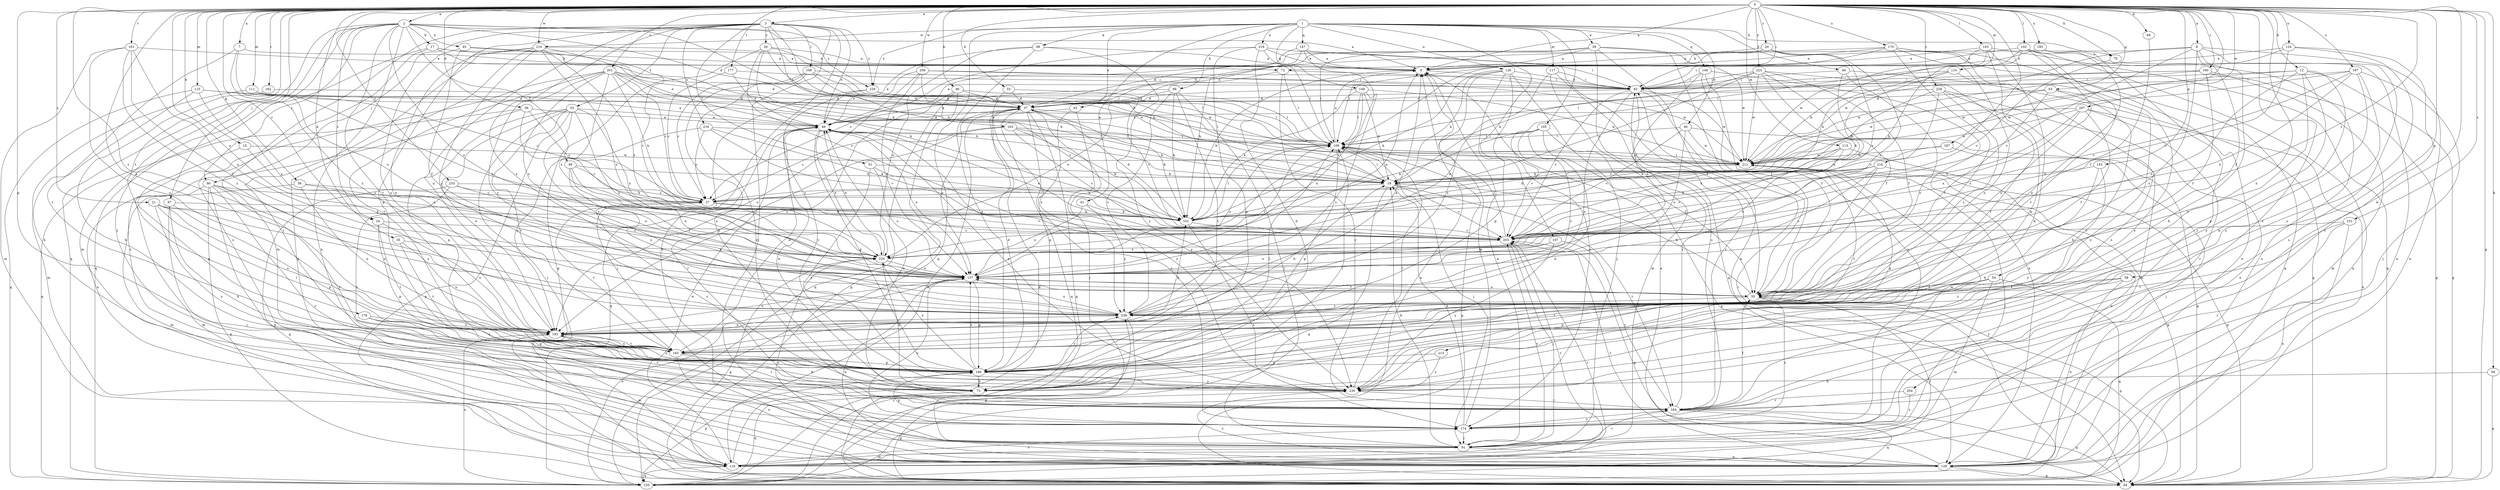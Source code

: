 strict digraph  {
0;
1;
2;
3;
7;
8;
9;
12;
15;
17;
18;
20;
21;
24;
26;
27;
33;
35;
36;
37;
39;
40;
41;
43;
45;
46;
48;
49;
51;
53;
54;
55;
56;
58;
63;
64;
69;
70;
72;
73;
82;
87;
90;
91;
94;
96;
98;
99;
101;
102;
103;
105;
107;
108;
109;
110;
111;
113;
115;
117;
118;
124;
126;
128;
137;
143;
146;
147;
148;
149;
155;
160;
161;
162;
163;
164;
167;
170;
174;
177;
178;
183;
185;
187;
193;
201;
203;
204;
207;
208;
210;
211;
213;
216;
218;
219;
220;
223;
228;
229;
230;
231;
233;
239;
0 -> 2  [label=a];
0 -> 3  [label=a];
0 -> 7  [label=a];
0 -> 8  [label=a];
0 -> 9  [label=a];
0 -> 12  [label=b];
0 -> 15  [label=b];
0 -> 20  [label=c];
0 -> 21  [label=c];
0 -> 24  [label=c];
0 -> 33  [label=d];
0 -> 35  [label=d];
0 -> 36  [label=d];
0 -> 56  [label=g];
0 -> 58  [label=g];
0 -> 63  [label=g];
0 -> 64  [label=g];
0 -> 69  [label=h];
0 -> 70  [label=h];
0 -> 82  [label=i];
0 -> 87  [label=j];
0 -> 94  [label=k];
0 -> 96  [label=k];
0 -> 102  [label=l];
0 -> 103  [label=l];
0 -> 110  [label=m];
0 -> 111  [label=m];
0 -> 113  [label=m];
0 -> 115  [label=m];
0 -> 124  [label=n];
0 -> 137  [label=o];
0 -> 143  [label=p];
0 -> 146  [label=p];
0 -> 160  [label=r];
0 -> 161  [label=r];
0 -> 162  [label=r];
0 -> 167  [label=s];
0 -> 170  [label=s];
0 -> 174  [label=s];
0 -> 177  [label=t];
0 -> 178  [label=t];
0 -> 185  [label=u];
0 -> 187  [label=u];
0 -> 193  [label=u];
0 -> 201  [label=v];
0 -> 203  [label=v];
0 -> 204  [label=w];
0 -> 207  [label=w];
0 -> 208  [label=w];
0 -> 210  [label=w];
0 -> 213  [label=x];
0 -> 216  [label=x];
0 -> 223  [label=y];
0 -> 228  [label=y];
0 -> 231  [label=z];
0 -> 233  [label=z];
0 -> 239  [label=z];
1 -> 39  [label=e];
1 -> 40  [label=e];
1 -> 41  [label=e];
1 -> 43  [label=e];
1 -> 48  [label=f];
1 -> 70  [label=h];
1 -> 98  [label=k];
1 -> 99  [label=k];
1 -> 105  [label=l];
1 -> 107  [label=l];
1 -> 117  [label=m];
1 -> 126  [label=n];
1 -> 147  [label=q];
1 -> 148  [label=q];
1 -> 149  [label=q];
1 -> 155  [label=q];
1 -> 210  [label=w];
1 -> 218  [label=x];
1 -> 229  [label=y];
2 -> 9  [label=a];
2 -> 17  [label=b];
2 -> 24  [label=c];
2 -> 37  [label=d];
2 -> 45  [label=e];
2 -> 49  [label=f];
2 -> 90  [label=j];
2 -> 118  [label=m];
2 -> 128  [label=n];
2 -> 137  [label=o];
2 -> 155  [label=q];
2 -> 174  [label=s];
2 -> 183  [label=t];
2 -> 211  [label=w];
2 -> 229  [label=y];
3 -> 18  [label=b];
3 -> 26  [label=c];
3 -> 46  [label=e];
3 -> 51  [label=f];
3 -> 53  [label=f];
3 -> 90  [label=j];
3 -> 91  [label=j];
3 -> 108  [label=l];
3 -> 118  [label=m];
3 -> 128  [label=n];
3 -> 146  [label=p];
3 -> 163  [label=r];
3 -> 193  [label=u];
3 -> 219  [label=x];
3 -> 229  [label=y];
3 -> 239  [label=z];
7 -> 72  [label=h];
7 -> 137  [label=o];
7 -> 183  [label=t];
7 -> 239  [label=z];
8 -> 54  [label=f];
8 -> 72  [label=h];
8 -> 73  [label=h];
8 -> 128  [label=n];
8 -> 174  [label=s];
8 -> 203  [label=v];
8 -> 211  [label=w];
8 -> 239  [label=z];
9 -> 82  [label=i];
9 -> 101  [label=k];
12 -> 64  [label=g];
12 -> 82  [label=i];
12 -> 137  [label=o];
12 -> 146  [label=p];
12 -> 183  [label=t];
12 -> 211  [label=w];
12 -> 230  [label=y];
15 -> 146  [label=p];
15 -> 211  [label=w];
15 -> 220  [label=x];
17 -> 9  [label=a];
17 -> 18  [label=b];
17 -> 46  [label=e];
17 -> 155  [label=q];
17 -> 174  [label=s];
18 -> 27  [label=c];
18 -> 109  [label=l];
18 -> 155  [label=q];
18 -> 164  [label=r];
18 -> 203  [label=v];
20 -> 9  [label=a];
20 -> 37  [label=d];
20 -> 109  [label=l];
20 -> 155  [label=q];
20 -> 203  [label=v];
20 -> 220  [label=x];
21 -> 101  [label=k];
21 -> 183  [label=t];
21 -> 193  [label=u];
21 -> 230  [label=y];
21 -> 239  [label=z];
24 -> 146  [label=p];
24 -> 183  [label=t];
24 -> 193  [label=u];
24 -> 203  [label=v];
26 -> 9  [label=a];
26 -> 18  [label=b];
26 -> 64  [label=g];
26 -> 101  [label=k];
26 -> 109  [label=l];
26 -> 203  [label=v];
27 -> 101  [label=k];
27 -> 183  [label=t];
27 -> 203  [label=v];
33 -> 37  [label=d];
33 -> 203  [label=v];
33 -> 239  [label=z];
35 -> 183  [label=t];
35 -> 193  [label=u];
35 -> 220  [label=x];
36 -> 27  [label=c];
36 -> 46  [label=e];
36 -> 128  [label=n];
36 -> 155  [label=q];
36 -> 203  [label=v];
37 -> 46  [label=e];
37 -> 64  [label=g];
37 -> 101  [label=k];
37 -> 109  [label=l];
37 -> 118  [label=m];
37 -> 137  [label=o];
37 -> 155  [label=q];
37 -> 174  [label=s];
37 -> 230  [label=y];
39 -> 9  [label=a];
39 -> 46  [label=e];
39 -> 55  [label=f];
39 -> 109  [label=l];
39 -> 128  [label=n];
39 -> 174  [label=s];
39 -> 211  [label=w];
40 -> 64  [label=g];
40 -> 109  [label=l];
40 -> 137  [label=o];
40 -> 203  [label=v];
40 -> 211  [label=w];
41 -> 101  [label=k];
41 -> 137  [label=o];
41 -> 239  [label=z];
43 -> 46  [label=e];
43 -> 91  [label=j];
43 -> 146  [label=p];
45 -> 9  [label=a];
45 -> 18  [label=b];
45 -> 55  [label=f];
45 -> 193  [label=u];
46 -> 109  [label=l];
46 -> 137  [label=o];
46 -> 146  [label=p];
46 -> 155  [label=q];
46 -> 220  [label=x];
46 -> 230  [label=y];
48 -> 55  [label=f];
48 -> 64  [label=g];
48 -> 82  [label=i];
48 -> 239  [label=z];
49 -> 18  [label=b];
49 -> 55  [label=f];
49 -> 101  [label=k];
49 -> 137  [label=o];
49 -> 239  [label=z];
51 -> 18  [label=b];
51 -> 101  [label=k];
51 -> 137  [label=o];
51 -> 230  [label=y];
53 -> 46  [label=e];
53 -> 64  [label=g];
53 -> 91  [label=j];
53 -> 137  [label=o];
53 -> 146  [label=p];
53 -> 183  [label=t];
53 -> 193  [label=u];
53 -> 220  [label=x];
53 -> 239  [label=z];
54 -> 55  [label=f];
54 -> 118  [label=m];
54 -> 146  [label=p];
54 -> 155  [label=q];
54 -> 183  [label=t];
55 -> 18  [label=b];
55 -> 64  [label=g];
55 -> 137  [label=o];
55 -> 174  [label=s];
55 -> 239  [label=z];
56 -> 27  [label=c];
56 -> 118  [label=m];
56 -> 193  [label=u];
56 -> 220  [label=x];
58 -> 55  [label=f];
58 -> 128  [label=n];
58 -> 230  [label=y];
58 -> 239  [label=z];
63 -> 37  [label=d];
63 -> 55  [label=f];
63 -> 73  [label=h];
63 -> 211  [label=w];
63 -> 230  [label=y];
69 -> 55  [label=f];
70 -> 128  [label=n];
70 -> 203  [label=v];
72 -> 82  [label=i];
72 -> 109  [label=l];
72 -> 164  [label=r];
72 -> 220  [label=x];
73 -> 27  [label=c];
73 -> 46  [label=e];
73 -> 109  [label=l];
73 -> 155  [label=q];
82 -> 37  [label=d];
82 -> 55  [label=f];
82 -> 164  [label=r];
82 -> 193  [label=u];
82 -> 203  [label=v];
82 -> 211  [label=w];
87 -> 73  [label=h];
87 -> 91  [label=j];
87 -> 101  [label=k];
87 -> 146  [label=p];
90 -> 27  [label=c];
90 -> 64  [label=g];
90 -> 118  [label=m];
90 -> 128  [label=n];
90 -> 174  [label=s];
90 -> 193  [label=u];
90 -> 230  [label=y];
91 -> 9  [label=a];
91 -> 18  [label=b];
91 -> 118  [label=m];
91 -> 128  [label=n];
91 -> 164  [label=r];
91 -> 203  [label=v];
94 -> 64  [label=g];
94 -> 73  [label=h];
96 -> 37  [label=d];
96 -> 64  [label=g];
96 -> 109  [label=l];
96 -> 155  [label=q];
96 -> 193  [label=u];
98 -> 9  [label=a];
98 -> 46  [label=e];
98 -> 146  [label=p];
98 -> 220  [label=x];
98 -> 230  [label=y];
99 -> 37  [label=d];
99 -> 46  [label=e];
99 -> 91  [label=j];
99 -> 101  [label=k];
99 -> 183  [label=t];
99 -> 239  [label=z];
101 -> 37  [label=d];
101 -> 109  [label=l];
101 -> 174  [label=s];
101 -> 203  [label=v];
102 -> 9  [label=a];
102 -> 18  [label=b];
102 -> 128  [label=n];
102 -> 155  [label=q];
102 -> 183  [label=t];
102 -> 193  [label=u];
102 -> 211  [label=w];
103 -> 9  [label=a];
103 -> 64  [label=g];
103 -> 73  [label=h];
103 -> 82  [label=i];
103 -> 101  [label=k];
103 -> 146  [label=p];
105 -> 55  [label=f];
105 -> 64  [label=g];
105 -> 73  [label=h];
105 -> 101  [label=k];
105 -> 109  [label=l];
105 -> 203  [label=v];
105 -> 239  [label=z];
107 -> 137  [label=o];
107 -> 164  [label=r];
107 -> 220  [label=x];
107 -> 230  [label=y];
108 -> 27  [label=c];
108 -> 73  [label=h];
108 -> 82  [label=i];
108 -> 109  [label=l];
108 -> 164  [label=r];
108 -> 211  [label=w];
109 -> 9  [label=a];
109 -> 64  [label=g];
109 -> 91  [label=j];
109 -> 137  [label=o];
109 -> 146  [label=p];
109 -> 211  [label=w];
110 -> 18  [label=b];
110 -> 27  [label=c];
110 -> 82  [label=i];
110 -> 230  [label=y];
111 -> 27  [label=c];
111 -> 37  [label=d];
111 -> 46  [label=e];
111 -> 118  [label=m];
111 -> 220  [label=x];
113 -> 27  [label=c];
113 -> 101  [label=k];
113 -> 128  [label=n];
113 -> 137  [label=o];
113 -> 211  [label=w];
115 -> 18  [label=b];
115 -> 37  [label=d];
115 -> 73  [label=h];
115 -> 155  [label=q];
115 -> 220  [label=x];
117 -> 64  [label=g];
117 -> 82  [label=i];
117 -> 118  [label=m];
117 -> 137  [label=o];
118 -> 37  [label=d];
118 -> 46  [label=e];
118 -> 55  [label=f];
118 -> 155  [label=q];
118 -> 174  [label=s];
118 -> 203  [label=v];
124 -> 9  [label=a];
124 -> 109  [label=l];
124 -> 164  [label=r];
124 -> 203  [label=v];
124 -> 230  [label=y];
126 -> 18  [label=b];
126 -> 82  [label=i];
126 -> 91  [label=j];
126 -> 101  [label=k];
126 -> 146  [label=p];
126 -> 174  [label=s];
126 -> 239  [label=z];
128 -> 9  [label=a];
128 -> 64  [label=g];
128 -> 203  [label=v];
128 -> 220  [label=x];
128 -> 230  [label=y];
137 -> 55  [label=f];
137 -> 109  [label=l];
137 -> 128  [label=n];
137 -> 146  [label=p];
137 -> 193  [label=u];
143 -> 18  [label=b];
143 -> 73  [label=h];
143 -> 230  [label=y];
146 -> 37  [label=d];
146 -> 73  [label=h];
146 -> 109  [label=l];
146 -> 137  [label=o];
146 -> 193  [label=u];
146 -> 220  [label=x];
146 -> 230  [label=y];
146 -> 239  [label=z];
147 -> 9  [label=a];
147 -> 37  [label=d];
147 -> 55  [label=f];
147 -> 101  [label=k];
147 -> 220  [label=x];
148 -> 55  [label=f];
148 -> 82  [label=i];
148 -> 128  [label=n];
148 -> 137  [label=o];
148 -> 174  [label=s];
149 -> 18  [label=b];
149 -> 37  [label=d];
149 -> 101  [label=k];
149 -> 109  [label=l];
149 -> 137  [label=o];
149 -> 211  [label=w];
149 -> 239  [label=z];
155 -> 9  [label=a];
155 -> 82  [label=i];
155 -> 137  [label=o];
155 -> 146  [label=p];
155 -> 193  [label=u];
155 -> 203  [label=v];
155 -> 239  [label=z];
160 -> 55  [label=f];
160 -> 64  [label=g];
160 -> 82  [label=i];
160 -> 109  [label=l];
160 -> 118  [label=m];
160 -> 211  [label=w];
161 -> 9  [label=a];
161 -> 55  [label=f];
161 -> 118  [label=m];
161 -> 137  [label=o];
161 -> 193  [label=u];
161 -> 239  [label=z];
162 -> 37  [label=d];
162 -> 73  [label=h];
163 -> 18  [label=b];
163 -> 27  [label=c];
163 -> 101  [label=k];
163 -> 109  [label=l];
163 -> 164  [label=r];
163 -> 203  [label=v];
164 -> 46  [label=e];
164 -> 55  [label=f];
164 -> 64  [label=g];
164 -> 82  [label=i];
164 -> 155  [label=q];
164 -> 174  [label=s];
164 -> 211  [label=w];
167 -> 73  [label=h];
167 -> 82  [label=i];
167 -> 91  [label=j];
167 -> 203  [label=v];
167 -> 211  [label=w];
167 -> 220  [label=x];
167 -> 230  [label=y];
170 -> 9  [label=a];
170 -> 37  [label=d];
170 -> 109  [label=l];
170 -> 128  [label=n];
170 -> 174  [label=s];
170 -> 193  [label=u];
170 -> 239  [label=z];
174 -> 9  [label=a];
174 -> 18  [label=b];
174 -> 91  [label=j];
174 -> 137  [label=o];
174 -> 146  [label=p];
177 -> 27  [label=c];
177 -> 46  [label=e];
177 -> 82  [label=i];
178 -> 146  [label=p];
178 -> 164  [label=r];
178 -> 183  [label=t];
178 -> 193  [label=u];
183 -> 46  [label=e];
183 -> 73  [label=h];
183 -> 128  [label=n];
183 -> 146  [label=p];
183 -> 193  [label=u];
185 -> 9  [label=a];
185 -> 164  [label=r];
185 -> 193  [label=u];
187 -> 91  [label=j];
187 -> 101  [label=k];
187 -> 211  [label=w];
193 -> 18  [label=b];
193 -> 101  [label=k];
193 -> 118  [label=m];
193 -> 164  [label=r];
193 -> 183  [label=t];
201 -> 18  [label=b];
201 -> 27  [label=c];
201 -> 37  [label=d];
201 -> 82  [label=i];
201 -> 101  [label=k];
201 -> 137  [label=o];
201 -> 174  [label=s];
201 -> 183  [label=t];
201 -> 211  [label=w];
201 -> 220  [label=x];
201 -> 239  [label=z];
203 -> 46  [label=e];
203 -> 64  [label=g];
203 -> 91  [label=j];
203 -> 109  [label=l];
203 -> 220  [label=x];
204 -> 164  [label=r];
204 -> 174  [label=s];
207 -> 46  [label=e];
207 -> 55  [label=f];
207 -> 128  [label=n];
207 -> 164  [label=r];
207 -> 203  [label=v];
207 -> 211  [label=w];
207 -> 220  [label=x];
208 -> 46  [label=e];
208 -> 82  [label=i];
208 -> 137  [label=o];
208 -> 193  [label=u];
208 -> 203  [label=v];
208 -> 211  [label=w];
210 -> 9  [label=a];
210 -> 128  [label=n];
210 -> 137  [label=o];
210 -> 164  [label=r];
210 -> 193  [label=u];
210 -> 203  [label=v];
210 -> 220  [label=x];
210 -> 239  [label=z];
211 -> 18  [label=b];
211 -> 64  [label=g];
211 -> 91  [label=j];
211 -> 109  [label=l];
211 -> 146  [label=p];
211 -> 183  [label=t];
213 -> 146  [label=p];
213 -> 230  [label=y];
216 -> 18  [label=b];
216 -> 55  [label=f];
216 -> 64  [label=g];
216 -> 101  [label=k];
216 -> 137  [label=o];
216 -> 203  [label=v];
218 -> 9  [label=a];
218 -> 27  [label=c];
218 -> 73  [label=h];
218 -> 82  [label=i];
218 -> 109  [label=l];
218 -> 146  [label=p];
219 -> 27  [label=c];
219 -> 101  [label=k];
219 -> 109  [label=l];
219 -> 193  [label=u];
219 -> 203  [label=v];
220 -> 9  [label=a];
220 -> 46  [label=e];
220 -> 64  [label=g];
220 -> 73  [label=h];
220 -> 137  [label=o];
223 -> 18  [label=b];
223 -> 27  [label=c];
223 -> 55  [label=f];
223 -> 82  [label=i];
223 -> 101  [label=k];
223 -> 183  [label=t];
223 -> 211  [label=w];
223 -> 220  [label=x];
228 -> 18  [label=b];
228 -> 37  [label=d];
228 -> 118  [label=m];
228 -> 128  [label=n];
228 -> 203  [label=v];
228 -> 239  [label=z];
229 -> 37  [label=d];
229 -> 91  [label=j];
229 -> 109  [label=l];
229 -> 230  [label=y];
230 -> 46  [label=e];
230 -> 64  [label=g];
230 -> 109  [label=l];
230 -> 164  [label=r];
231 -> 128  [label=n];
231 -> 164  [label=r];
231 -> 183  [label=t];
231 -> 203  [label=v];
233 -> 27  [label=c];
233 -> 64  [label=g];
233 -> 137  [label=o];
233 -> 220  [label=x];
233 -> 230  [label=y];
239 -> 9  [label=a];
239 -> 64  [label=g];
239 -> 137  [label=o];
239 -> 193  [label=u];
}
